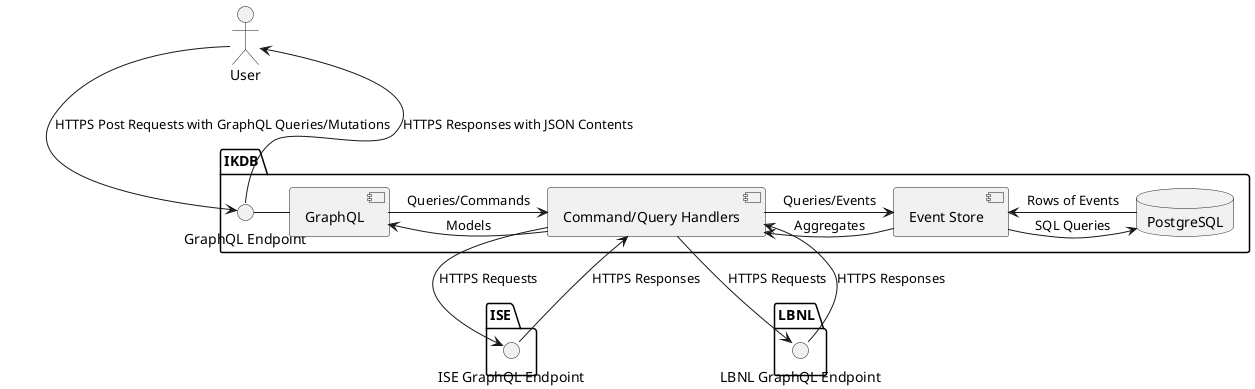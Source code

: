 @startuml

skinparam componentStyle uml2

actor "User" as User

package "IKDB" as Ikdb {
  interface "GraphQL Endpoint" as GraphQlEndpoint

  /' package "C#" as CSharp { '/
    component "GraphQL" as GraphQL
    component "Command/Query Handlers" as Handlers
    component "Event Store" as EventStore
  /' } '/

  database "PostgreSQL" as PostgreSql
}

package "ISE" as Ise {
  interface "ISE GraphQL Endpoint" as IseGraphQlEndpoint
}

package "LBNL" as Lbnl {
  interface "LBNL GraphQL Endpoint" as LbnlGraphQlEndpoint
}

User --> GraphQlEndpoint : HTTPS Post Requests with GraphQL Queries/Mutations
User <-- GraphQlEndpoint : HTTPS Responses with JSON Contents

GraphQlEndpoint - GraphQL

GraphQL -> Handlers : Queries/Commands
GraphQL <- Handlers : Models

Handlers -> EventStore : Queries/Events
Handlers <- EventStore : Aggregates

EventStore -> PostgreSql : SQL Queries
EventStore <- PostgreSql : Rows of Events

Handlers --> IseGraphQlEndpoint : HTTPS Requests
Handlers <-- IseGraphQlEndpoint : HTTPS Responses

Handlers --> LbnlGraphQlEndpoint : HTTPS Requests
Handlers <-- LbnlGraphQlEndpoint : HTTPS Responses

@enduml
